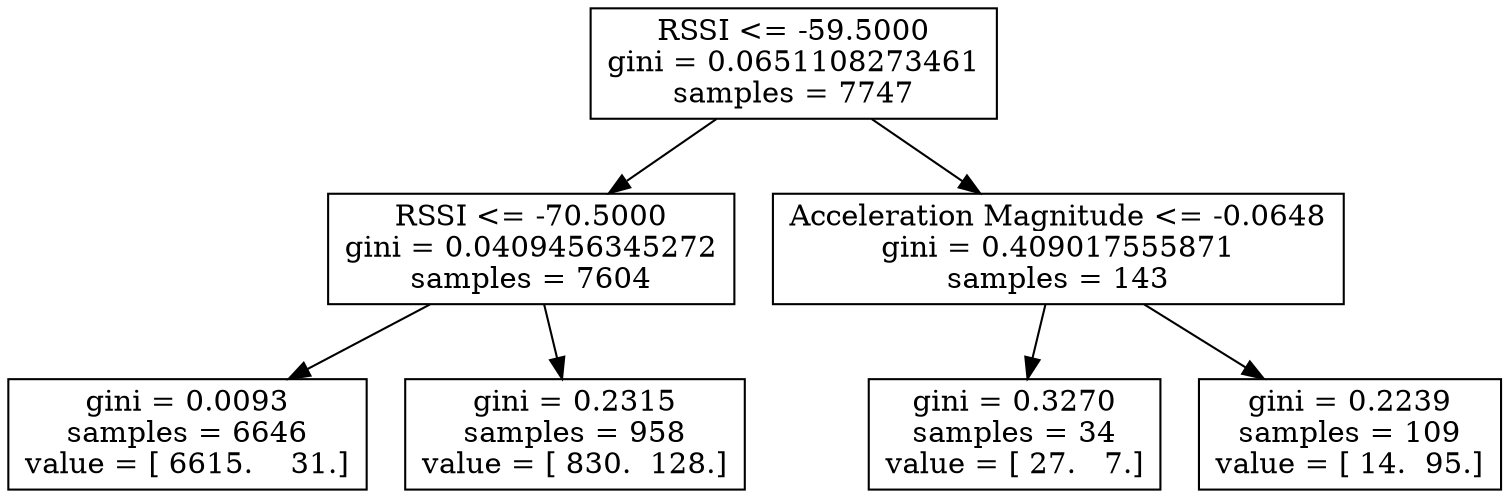 digraph Tree {
0 [label="RSSI <= -59.5000\ngini = 0.0651108273461\nsamples = 7747", shape="box"] ;
1 [label="RSSI <= -70.5000\ngini = 0.0409456345272\nsamples = 7604", shape="box"] ;
0 -> 1 ;
2 [label="gini = 0.0093\nsamples = 6646\nvalue = [ 6615.    31.]", shape="box"] ;
1 -> 2 ;
3 [label="gini = 0.2315\nsamples = 958\nvalue = [ 830.  128.]", shape="box"] ;
1 -> 3 ;
4 [label="Acceleration Magnitude <= -0.0648\ngini = 0.409017555871\nsamples = 143", shape="box"] ;
0 -> 4 ;
5 [label="gini = 0.3270\nsamples = 34\nvalue = [ 27.   7.]", shape="box"] ;
4 -> 5 ;
6 [label="gini = 0.2239\nsamples = 109\nvalue = [ 14.  95.]", shape="box"] ;
4 -> 6 ;
}